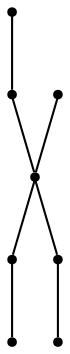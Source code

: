 graph {
  node [shape=point,comment="{\"directed\":false,\"doi\":\"10.1007/978-3-642-11805-0_10\",\"figure\":\"12 (2)\"}"]

  v0 [pos="602.760717924251,2043.6595263741224"]
  v1 [pos="557.727264546239,2043.659558174826"]
  v2 [pos="647.794203115064,2043.6595263741224"]
  v3 [pos="692.8277042122775,2043.659558174826"]
  v4 [pos="737.8612053094907,2043.659558174826"]
  v5 [pos="647.794203115064,1998.643181818181"]
  v6 [pos="647.794203115064,2088.675902730767"]
  v7 [pos="647.794203115064,2133.6922790874123"]

  v0 -- v1 [id="-1",pos="602.760717924251,2043.6595263741224 557.727264546239,2043.659558174826 557.727264546239,2043.659558174826 557.727264546239,2043.659558174826"]
  v2 -- v6 [id="-2",pos="647.794203115064,2043.6595263741224 647.794203115064,2088.675902730767 647.794203115064,2088.675902730767 647.794203115064,2088.675902730767"]
  v6 -- v7 [id="-3",pos="647.794203115064,2088.675902730767 647.794203115064,2133.6922790874123 647.794203115064,2133.6922790874123 647.794203115064,2133.6922790874123"]
  v5 -- v2 [id="-4",pos="647.794203115064,1998.643181818181 647.794203115064,2043.6595263741224 647.794203115064,2043.6595263741224 647.794203115064,2043.6595263741224"]
  v4 -- v3 [id="-5",pos="737.8612053094907,2043.659558174826 692.8277042122775,2043.659558174826 692.8277042122775,2043.659558174826 692.8277042122775,2043.659558174826"]
  v3 -- v2 [id="-6",pos="692.8277042122775,2043.659558174826 647.794203115064,2043.6595263741224 647.794203115064,2043.6595263741224 647.794203115064,2043.6595263741224"]
  v2 -- v0 [id="-7",pos="647.794203115064,2043.6595263741224 602.760717924251,2043.6595263741224 602.760717924251,2043.6595263741224 602.760717924251,2043.6595263741224"]
}